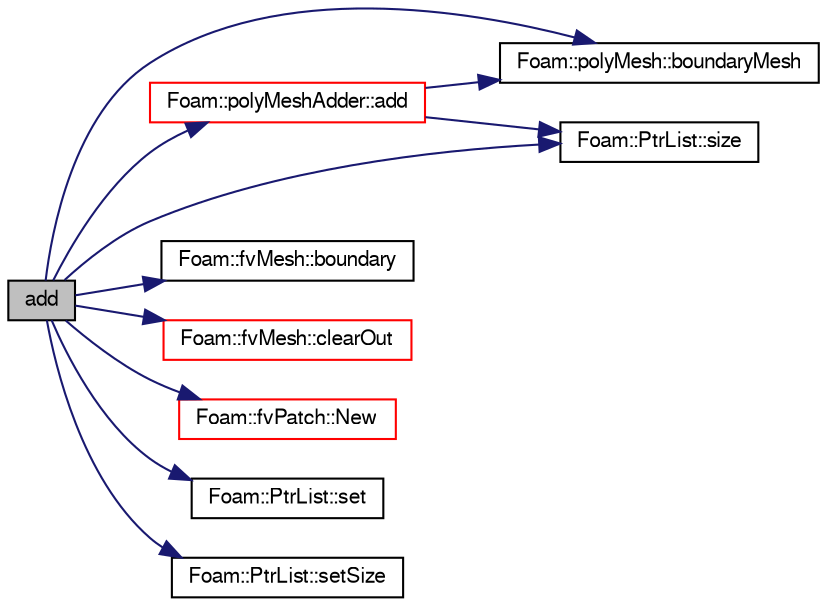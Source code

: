 digraph "add"
{
  bgcolor="transparent";
  edge [fontname="FreeSans",fontsize="10",labelfontname="FreeSans",labelfontsize="10"];
  node [fontname="FreeSans",fontsize="10",shape=record];
  rankdir="LR";
  Node0 [label="add",height=0.2,width=0.4,color="black", fillcolor="grey75", style="filled", fontcolor="black"];
  Node0 -> Node1 [color="midnightblue",fontsize="10",style="solid",fontname="FreeSans"];
  Node1 [label="Foam::polyMeshAdder::add",height=0.2,width=0.4,color="red",URL="$a21594.html#a24c9d73a4265ffdfd8fd7fc1c73a1cdc",tooltip="Add two polyMeshes. Returns new polyMesh and map construct. "];
  Node1 -> Node2 [color="midnightblue",fontsize="10",style="solid",fontname="FreeSans"];
  Node2 [label="Foam::polyMesh::boundaryMesh",height=0.2,width=0.4,color="black",URL="$a27410.html#a9f2b68c134340291eda6197f47f25484",tooltip="Return boundary mesh. "];
  Node1 -> Node3 [color="midnightblue",fontsize="10",style="solid",fontname="FreeSans"];
  Node3 [label="Foam::PtrList::size",height=0.2,width=0.4,color="black",URL="$a25914.html#a47b3bf30da1eb3ab8076b5fbe00e0494",tooltip="Return the number of elements in the PtrList. "];
  Node0 -> Node91 [color="midnightblue",fontsize="10",style="solid",fontname="FreeSans"];
  Node91 [label="Foam::fvMesh::boundary",height=0.2,width=0.4,color="black",URL="$a22766.html#a1fc8b179063cf5d6805da64ff1975126",tooltip="Return reference to boundary mesh. "];
  Node0 -> Node2 [color="midnightblue",fontsize="10",style="solid",fontname="FreeSans"];
  Node0 -> Node92 [color="midnightblue",fontsize="10",style="solid",fontname="FreeSans"];
  Node92 [label="Foam::fvMesh::clearOut",height=0.2,width=0.4,color="red",URL="$a22766.html#af320697688df08f1438d37a86bcaf25d",tooltip="Clear all geometry and addressing. "];
  Node0 -> Node100 [color="midnightblue",fontsize="10",style="solid",fontname="FreeSans"];
  Node100 [label="Foam::fvPatch::New",height=0.2,width=0.4,color="red",URL="$a22870.html#a50c9c93cb1aab144358a82268fdff576",tooltip="Return a pointer to a new patch created on freestore from polyPatch. "];
  Node0 -> Node59 [color="midnightblue",fontsize="10",style="solid",fontname="FreeSans"];
  Node59 [label="Foam::PtrList::set",height=0.2,width=0.4,color="black",URL="$a25914.html#a2d4fe99e7a41d6359b3c1946995622a0",tooltip="Is element set. "];
  Node0 -> Node57 [color="midnightblue",fontsize="10",style="solid",fontname="FreeSans"];
  Node57 [label="Foam::PtrList::setSize",height=0.2,width=0.4,color="black",URL="$a25914.html#aedb985ffeaf1bdbfeccc2a8730405703",tooltip="Reset size of PtrList. If extending the PtrList, new entries are. "];
  Node0 -> Node3 [color="midnightblue",fontsize="10",style="solid",fontname="FreeSans"];
}
